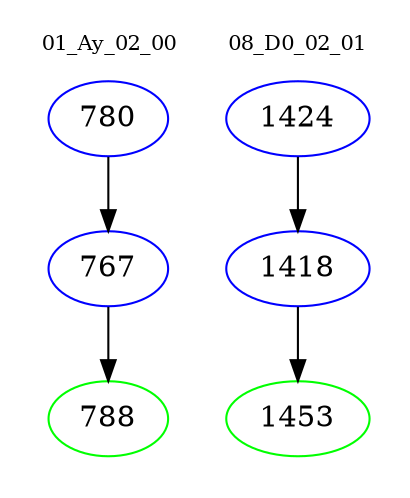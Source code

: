 digraph{
subgraph cluster_0 {
color = white
label = "01_Ay_02_00";
fontsize=10;
T0_780 [label="780", color="blue"]
T0_780 -> T0_767 [color="black"]
T0_767 [label="767", color="blue"]
T0_767 -> T0_788 [color="black"]
T0_788 [label="788", color="green"]
}
subgraph cluster_1 {
color = white
label = "08_D0_02_01";
fontsize=10;
T1_1424 [label="1424", color="blue"]
T1_1424 -> T1_1418 [color="black"]
T1_1418 [label="1418", color="blue"]
T1_1418 -> T1_1453 [color="black"]
T1_1453 [label="1453", color="green"]
}
}
